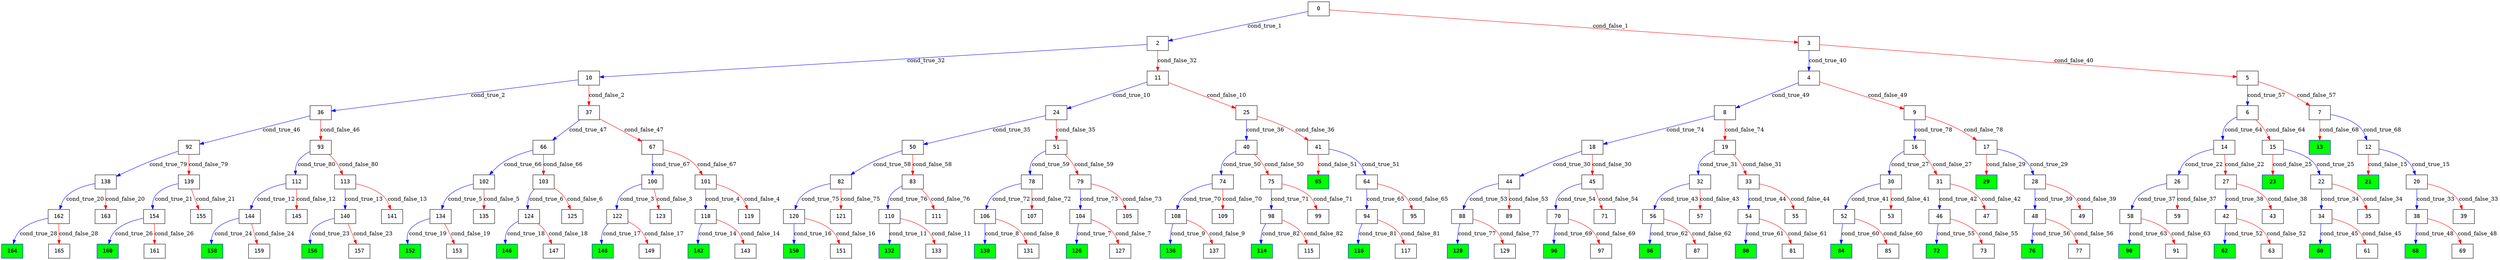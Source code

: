 digraph ExecutionTree {
	node [color=black fontname=Courier height=.5 shape=record]
	96 [color=blue, fillcolor=green, style=filled, fontcolor=black, fontname="Courier-Bold"]
	90 [color=blue, fillcolor=green, style=filled, fontcolor=black, fontname="Courier-Bold"]
	86 [color=blue, fillcolor=green, style=filled, fontcolor=black, fontname="Courier-Bold"]
	84 [color=blue, fillcolor=green, style=filled, fontcolor=black, fontname="Courier-Bold"]
	80 [color=blue, fillcolor=green, style=filled, fontcolor=black, fontname="Courier-Bold"]
	76 [color=blue, fillcolor=green, style=filled, fontcolor=black, fontname="Courier-Bold"]
	72 [color=blue, fillcolor=green, style=filled, fontcolor=black, fontname="Courier-Bold"]
	68 [color=blue, fillcolor=green, style=filled, fontcolor=black, fontname="Courier-Bold"]
	65 [color=blue, fillcolor=green, style=filled, fontcolor=black, fontname="Courier-Bold"]
	62 [color=blue, fillcolor=green, style=filled, fontcolor=black, fontname="Courier-Bold"]
	60 [color=blue, fillcolor=green, style=filled, fontcolor=black, fontname="Courier-Bold"]
	29 [color=blue, fillcolor=green, style=filled, fontcolor=black, fontname="Courier-Bold"]
	23 [color=blue, fillcolor=green, style=filled, fontcolor=black, fontname="Courier-Bold"]
	21 [color=blue, fillcolor=green, style=filled, fontcolor=black, fontname="Courier-Bold"]
	164 [color=blue, fillcolor=green, style=filled, fontcolor=black, fontname="Courier-Bold"]
	160 [color=blue, fillcolor=green, style=filled, fontcolor=black, fontname="Courier-Bold"]
	158 [color=blue, fillcolor=green, style=filled, fontcolor=black, fontname="Courier-Bold"]
	156 [color=blue, fillcolor=green, style=filled, fontcolor=black, fontname="Courier-Bold"]
	152 [color=blue, fillcolor=green, style=filled, fontcolor=black, fontname="Courier-Bold"]
	150 [color=blue, fillcolor=green, style=filled, fontcolor=black, fontname="Courier-Bold"]
	148 [color=blue, fillcolor=green, style=filled, fontcolor=black, fontname="Courier-Bold"]
	146 [color=blue, fillcolor=green, style=filled, fontcolor=black, fontname="Courier-Bold"]
	142 [color=blue, fillcolor=green, style=filled, fontcolor=black, fontname="Courier-Bold"]
	136 [color=blue, fillcolor=green, style=filled, fontcolor=black, fontname="Courier-Bold"]
	132 [color=blue, fillcolor=green, style=filled, fontcolor=black, fontname="Courier-Bold"]
	130 [color=blue, fillcolor=green, style=filled, fontcolor=black, fontname="Courier-Bold"]
	13 [color=blue, fillcolor=green, style=filled, fontcolor=black, fontname="Courier-Bold"]
	128 [color=blue, fillcolor=green, style=filled, fontcolor=black, fontname="Courier-Bold"]
	126 [color=blue, fillcolor=green, style=filled, fontcolor=black, fontname="Courier-Bold"]
	116 [color=blue, fillcolor=green, style=filled, fontcolor=black, fontname="Courier-Bold"]
	114 [color=blue, fillcolor=green, style=filled, fontcolor=black, fontname="Courier-Bold"]
	0 -> 2 [label=cond_true_1 color=blue]
	0 -> 3 [label=cond_false_1 color=red]
	2 -> 10 [label=cond_true_32 color=blue]
	2 -> 11 [label=cond_false_32 color=red]
	3 -> 4 [label=cond_true_40 color=blue]
	3 -> 5 [label=cond_false_40 color=red]
	10 -> 36 [label=cond_true_2 color=blue]
	10 -> 37 [label=cond_false_2 color=red]
	36 -> 92 [label=cond_true_46 color=blue]
	36 -> 93 [label=cond_false_46 color=red]
	37 -> 66 [label=cond_true_47 color=blue]
	37 -> 67 [label=cond_false_47 color=red]
	100 -> 122 [label=cond_true_3 color=blue]
	100 -> 123 [label=cond_false_3 color=red]
	122 -> 148 [label=cond_true_17 color=blue]
	122 -> 149 [label=cond_false_17 color=red]
	101 -> 118 [label=cond_true_4 color=blue]
	101 -> 119 [label=cond_false_4 color=red]
	118 -> 142 [label=cond_true_14 color=blue]
	118 -> 143 [label=cond_false_14 color=red]
	102 -> 134 [label=cond_true_5 color=blue]
	102 -> 135 [label=cond_false_5 color=red]
	134 -> 152 [label=cond_true_19 color=blue]
	134 -> 153 [label=cond_false_19 color=red]
	103 -> 124 [label=cond_true_6 color=blue]
	103 -> 125 [label=cond_false_6 color=red]
	124 -> 146 [label=cond_true_18 color=blue]
	124 -> 147 [label=cond_false_18 color=red]
	104 -> 126 [label=cond_true_7 color=blue]
	104 -> 127 [label=cond_false_7 color=red]
	106 -> 130 [label=cond_true_8 color=blue]
	106 -> 131 [label=cond_false_8 color=red]
	108 -> 136 [label=cond_true_9 color=blue]
	108 -> 137 [label=cond_false_9 color=red]
	11 -> 24 [label=cond_true_10 color=blue]
	11 -> 25 [label=cond_false_10 color=red]
	24 -> 50 [label=cond_true_35 color=blue]
	24 -> 51 [label=cond_false_35 color=red]
	25 -> 40 [label=cond_true_36 color=blue]
	25 -> 41 [label=cond_false_36 color=red]
	110 -> 132 [label=cond_true_11 color=blue]
	110 -> 133 [label=cond_false_11 color=red]
	112 -> 144 [label=cond_true_12 color=blue]
	112 -> 145 [label=cond_false_12 color=red]
	144 -> 158 [label=cond_true_24 color=blue]
	144 -> 159 [label=cond_false_24 color=red]
	113 -> 140 [label=cond_true_13 color=blue]
	113 -> 141 [label=cond_false_13 color=red]
	140 -> 156 [label=cond_true_23 color=blue]
	140 -> 157 [label=cond_false_23 color=red]
	12 -> 20 [label=cond_true_15 color=blue]
	12 -> 21 [label=cond_false_15 color=red]
	20 -> 38 [label=cond_true_33 color=blue]
	20 -> 39 [label=cond_false_33 color=red]
	120 -> 150 [label=cond_true_16 color=blue]
	120 -> 151 [label=cond_false_16 color=red]
	138 -> 162 [label=cond_true_20 color=blue]
	138 -> 163 [label=cond_false_20 color=red]
	162 -> 164 [label=cond_true_28 color=blue]
	162 -> 165 [label=cond_false_28 color=red]
	139 -> 154 [label=cond_true_21 color=blue]
	139 -> 155 [label=cond_false_21 color=red]
	154 -> 160 [label=cond_true_26 color=blue]
	154 -> 161 [label=cond_false_26 color=red]
	14 -> 26 [label=cond_true_22 color=blue]
	14 -> 27 [label=cond_false_22 color=red]
	26 -> 58 [label=cond_true_37 color=blue]
	26 -> 59 [label=cond_false_37 color=red]
	27 -> 42 [label=cond_true_38 color=blue]
	27 -> 43 [label=cond_false_38 color=red]
	15 -> 22 [label=cond_true_25 color=blue]
	15 -> 23 [label=cond_false_25 color=red]
	22 -> 34 [label=cond_true_34 color=blue]
	22 -> 35 [label=cond_false_34 color=red]
	16 -> 30 [label=cond_true_27 color=blue]
	16 -> 31 [label=cond_false_27 color=red]
	30 -> 52 [label=cond_true_41 color=blue]
	30 -> 53 [label=cond_false_41 color=red]
	31 -> 46 [label=cond_true_42 color=blue]
	31 -> 47 [label=cond_false_42 color=red]
	17 -> 28 [label=cond_true_29 color=blue]
	17 -> 29 [label=cond_false_29 color=red]
	28 -> 48 [label=cond_true_39 color=blue]
	28 -> 49 [label=cond_false_39 color=red]
	18 -> 44 [label=cond_true_30 color=blue]
	18 -> 45 [label=cond_false_30 color=red]
	44 -> 88 [label=cond_true_53 color=blue]
	44 -> 89 [label=cond_false_53 color=red]
	45 -> 70 [label=cond_true_54 color=blue]
	45 -> 71 [label=cond_false_54 color=red]
	19 -> 32 [label=cond_true_31 color=blue]
	19 -> 33 [label=cond_false_31 color=red]
	32 -> 56 [label=cond_true_43 color=blue]
	32 -> 57 [label=cond_false_43 color=red]
	33 -> 54 [label=cond_true_44 color=blue]
	33 -> 55 [label=cond_false_44 color=red]
	38 -> 68 [label=cond_true_48 color=blue]
	38 -> 69 [label=cond_false_48 color=red]
	34 -> 60 [label=cond_true_45 color=blue]
	34 -> 61 [label=cond_false_45 color=red]
	50 -> 82 [label=cond_true_58 color=blue]
	50 -> 83 [label=cond_false_58 color=red]
	51 -> 78 [label=cond_true_59 color=blue]
	51 -> 79 [label=cond_false_59 color=red]
	40 -> 74 [label=cond_true_50 color=blue]
	40 -> 75 [label=cond_false_50 color=red]
	41 -> 64 [label=cond_true_51 color=blue]
	41 -> 65 [label=cond_false_51 color=red]
	58 -> 90 [label=cond_true_63 color=blue]
	58 -> 91 [label=cond_false_63 color=red]
	42 -> 62 [label=cond_true_52 color=blue]
	42 -> 63 [label=cond_false_52 color=red]
	48 -> 76 [label=cond_true_56 color=blue]
	48 -> 77 [label=cond_false_56 color=red]
	4 -> 8 [label=cond_true_49 color=blue]
	4 -> 9 [label=cond_false_49 color=red]
	5 -> 6 [label=cond_true_57 color=blue]
	5 -> 7 [label=cond_false_57 color=red]
	52 -> 84 [label=cond_true_60 color=blue]
	52 -> 85 [label=cond_false_60 color=red]
	46 -> 72 [label=cond_true_55 color=blue]
	46 -> 73 [label=cond_false_55 color=red]
	56 -> 86 [label=cond_true_62 color=blue]
	56 -> 87 [label=cond_false_62 color=red]
	54 -> 80 [label=cond_true_61 color=blue]
	54 -> 81 [label=cond_false_61 color=red]
	92 -> 138 [label=cond_true_79 color=blue]
	92 -> 139 [label=cond_false_79 color=red]
	93 -> 112 [label=cond_true_80 color=blue]
	93 -> 113 [label=cond_false_80 color=red]
	66 -> 102 [label=cond_true_66 color=blue]
	66 -> 103 [label=cond_false_66 color=red]
	67 -> 100 [label=cond_true_67 color=blue]
	67 -> 101 [label=cond_false_67 color=red]
	8 -> 18 [label=cond_true_74 color=blue]
	8 -> 19 [label=cond_false_74 color=red]
	9 -> 16 [label=cond_true_78 color=blue]
	9 -> 17 [label=cond_false_78 color=red]
	74 -> 108 [label=cond_true_70 color=blue]
	74 -> 109 [label=cond_false_70 color=red]
	75 -> 98 [label=cond_true_71 color=blue]
	75 -> 99 [label=cond_false_71 color=red]
	64 -> 94 [label=cond_true_65 color=blue]
	64 -> 95 [label=cond_false_65 color=red]
	88 -> 128 [label=cond_true_77 color=blue]
	88 -> 129 [label=cond_false_77 color=red]
	70 -> 96 [label=cond_true_69 color=blue]
	70 -> 97 [label=cond_false_69 color=red]
	6 -> 14 [label=cond_true_64 color=blue]
	6 -> 15 [label=cond_false_64 color=red]
	7 -> 12 [label=cond_true_68 color=blue]
	7 -> 13 [label=cond_false_68 color=red]
	82 -> 120 [label=cond_true_75 color=blue]
	82 -> 121 [label=cond_false_75 color=red]
	83 -> 110 [label=cond_true_76 color=blue]
	83 -> 111 [label=cond_false_76 color=red]
	78 -> 106 [label=cond_true_72 color=blue]
	78 -> 107 [label=cond_false_72 color=red]
	79 -> 104 [label=cond_true_73 color=blue]
	79 -> 105 [label=cond_false_73 color=red]
	94 -> 116 [label=cond_true_81 color=blue]
	94 -> 117 [label=cond_false_81 color=red]
	98 -> 114 [label=cond_true_82 color=blue]
	98 -> 115 [label=cond_false_82 color=red]
}
